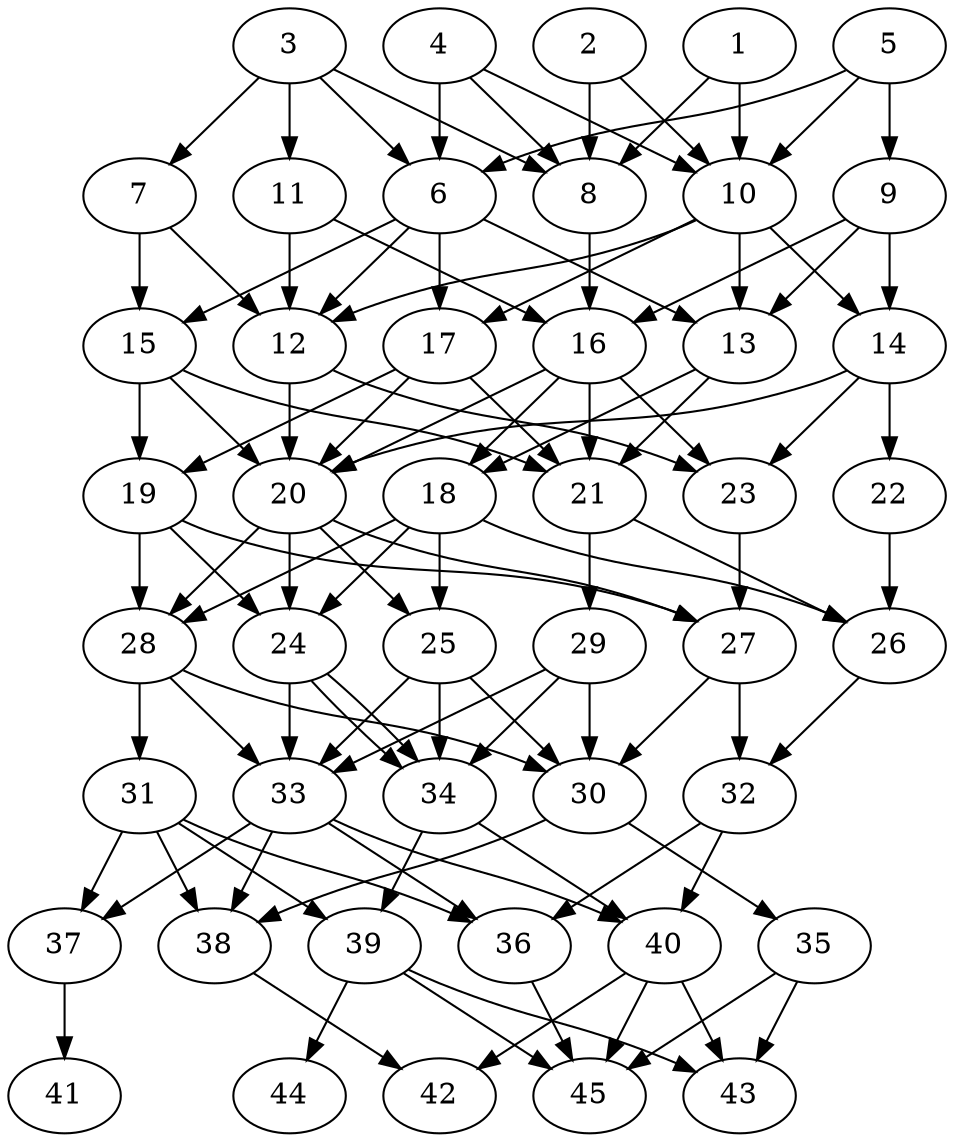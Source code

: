 // DAG automatically generated by daggen at Thu Oct  3 14:07:24 2019
// ./daggen --dot -n 45 --ccr 0.3 --fat 0.5 --regular 0.9 --density 0.7 --mindata 5242880 --maxdata 52428800 
digraph G {
  1 [size="76847787", alpha="0.02", expect_size="23054336"] 
  1 -> 8 [size ="23054336"]
  1 -> 10 [size ="23054336"]
  2 [size="23050240", alpha="0.15", expect_size="6915072"] 
  2 -> 8 [size ="6915072"]
  2 -> 10 [size ="6915072"]
  3 [size="45875200", alpha="0.14", expect_size="13762560"] 
  3 -> 6 [size ="13762560"]
  3 -> 7 [size ="13762560"]
  3 -> 8 [size ="13762560"]
  3 -> 11 [size ="13762560"]
  4 [size="49421653", alpha="0.19", expect_size="14826496"] 
  4 -> 6 [size ="14826496"]
  4 -> 8 [size ="14826496"]
  4 -> 10 [size ="14826496"]
  5 [size="71533227", alpha="0.10", expect_size="21459968"] 
  5 -> 6 [size ="21459968"]
  5 -> 9 [size ="21459968"]
  5 -> 10 [size ="21459968"]
  6 [size="34259627", alpha="0.18", expect_size="10277888"] 
  6 -> 12 [size ="10277888"]
  6 -> 13 [size ="10277888"]
  6 -> 15 [size ="10277888"]
  6 -> 17 [size ="10277888"]
  7 [size="172008107", alpha="0.17", expect_size="51602432"] 
  7 -> 12 [size ="51602432"]
  7 -> 15 [size ="51602432"]
  8 [size="136966827", alpha="0.05", expect_size="41090048"] 
  8 -> 16 [size ="41090048"]
  9 [size="65259520", alpha="0.17", expect_size="19577856"] 
  9 -> 13 [size ="19577856"]
  9 -> 14 [size ="19577856"]
  9 -> 16 [size ="19577856"]
  10 [size="60235093", alpha="0.16", expect_size="18070528"] 
  10 -> 12 [size ="18070528"]
  10 -> 13 [size ="18070528"]
  10 -> 14 [size ="18070528"]
  10 -> 17 [size ="18070528"]
  11 [size="105625600", alpha="0.16", expect_size="31687680"] 
  11 -> 12 [size ="31687680"]
  11 -> 16 [size ="31687680"]
  12 [size="118309547", alpha="0.06", expect_size="35492864"] 
  12 -> 20 [size ="35492864"]
  12 -> 23 [size ="35492864"]
  13 [size="82442240", alpha="0.07", expect_size="24732672"] 
  13 -> 18 [size ="24732672"]
  13 -> 21 [size ="24732672"]
  14 [size="37659307", alpha="0.15", expect_size="11297792"] 
  14 -> 20 [size ="11297792"]
  14 -> 22 [size ="11297792"]
  14 -> 23 [size ="11297792"]
  15 [size="33566720", alpha="0.14", expect_size="10070016"] 
  15 -> 19 [size ="10070016"]
  15 -> 20 [size ="10070016"]
  15 -> 21 [size ="10070016"]
  16 [size="111909547", alpha="0.11", expect_size="33572864"] 
  16 -> 18 [size ="33572864"]
  16 -> 20 [size ="33572864"]
  16 -> 21 [size ="33572864"]
  16 -> 23 [size ="33572864"]
  17 [size="98887680", alpha="0.08", expect_size="29666304"] 
  17 -> 19 [size ="29666304"]
  17 -> 20 [size ="29666304"]
  17 -> 21 [size ="29666304"]
  18 [size="78093653", alpha="0.04", expect_size="23428096"] 
  18 -> 24 [size ="23428096"]
  18 -> 25 [size ="23428096"]
  18 -> 26 [size ="23428096"]
  18 -> 28 [size ="23428096"]
  19 [size="120193707", alpha="0.00", expect_size="36058112"] 
  19 -> 24 [size ="36058112"]
  19 -> 27 [size ="36058112"]
  19 -> 28 [size ="36058112"]
  20 [size="99956053", alpha="0.04", expect_size="29986816"] 
  20 -> 24 [size ="29986816"]
  20 -> 25 [size ="29986816"]
  20 -> 27 [size ="29986816"]
  20 -> 28 [size ="29986816"]
  21 [size="64692907", alpha="0.15", expect_size="19407872"] 
  21 -> 26 [size ="19407872"]
  21 -> 29 [size ="19407872"]
  22 [size="33819307", alpha="0.07", expect_size="10145792"] 
  22 -> 26 [size ="10145792"]
  23 [size="81312427", alpha="0.02", expect_size="24393728"] 
  23 -> 27 [size ="24393728"]
  24 [size="137253547", alpha="0.02", expect_size="41176064"] 
  24 -> 33 [size ="41176064"]
  24 -> 34 [size ="41176064"]
  24 -> 34 [size ="41176064"]
  25 [size="95699627", alpha="0.08", expect_size="28709888"] 
  25 -> 30 [size ="28709888"]
  25 -> 33 [size ="28709888"]
  25 -> 34 [size ="28709888"]
  26 [size="47411200", alpha="0.16", expect_size="14223360"] 
  26 -> 32 [size ="14223360"]
  27 [size="130341547", alpha="0.05", expect_size="39102464"] 
  27 -> 30 [size ="39102464"]
  27 -> 32 [size ="39102464"]
  28 [size="33003520", alpha="0.08", expect_size="9901056"] 
  28 -> 30 [size ="9901056"]
  28 -> 31 [size ="9901056"]
  28 -> 33 [size ="9901056"]
  29 [size="67563520", alpha="0.17", expect_size="20269056"] 
  29 -> 30 [size ="20269056"]
  29 -> 33 [size ="20269056"]
  29 -> 34 [size ="20269056"]
  30 [size="67652267", alpha="0.12", expect_size="20295680"] 
  30 -> 35 [size ="20295680"]
  30 -> 38 [size ="20295680"]
  31 [size="95883947", alpha="0.18", expect_size="28765184"] 
  31 -> 36 [size ="28765184"]
  31 -> 37 [size ="28765184"]
  31 -> 38 [size ="28765184"]
  31 -> 39 [size ="28765184"]
  32 [size="54343680", alpha="0.17", expect_size="16303104"] 
  32 -> 36 [size ="16303104"]
  32 -> 40 [size ="16303104"]
  33 [size="105888427", alpha="0.04", expect_size="31766528"] 
  33 -> 36 [size ="31766528"]
  33 -> 37 [size ="31766528"]
  33 -> 38 [size ="31766528"]
  33 -> 40 [size ="31766528"]
  34 [size="121640960", alpha="0.14", expect_size="36492288"] 
  34 -> 39 [size ="36492288"]
  34 -> 40 [size ="36492288"]
  35 [size="133543253", alpha="0.06", expect_size="40062976"] 
  35 -> 43 [size ="40062976"]
  35 -> 45 [size ="40062976"]
  36 [size="38369280", alpha="0.10", expect_size="11510784"] 
  36 -> 45 [size ="11510784"]
  37 [size="167475200", alpha="0.04", expect_size="50242560"] 
  37 -> 41 [size ="50242560"]
  38 [size="46254080", alpha="0.06", expect_size="13876224"] 
  38 -> 42 [size ="13876224"]
  39 [size="108769280", alpha="0.01", expect_size="32630784"] 
  39 -> 43 [size ="32630784"]
  39 -> 44 [size ="32630784"]
  39 -> 45 [size ="32630784"]
  40 [size="88238080", alpha="0.06", expect_size="26471424"] 
  40 -> 42 [size ="26471424"]
  40 -> 43 [size ="26471424"]
  40 -> 45 [size ="26471424"]
  41 [size="27415893", alpha="0.17", expect_size="8224768"] 
  42 [size="171745280", alpha="0.11", expect_size="51523584"] 
  43 [size="150200320", alpha="0.13", expect_size="45060096"] 
  44 [size="27746987", alpha="0.09", expect_size="8324096"] 
  45 [size="139144533", alpha="0.16", expect_size="41743360"] 
}
